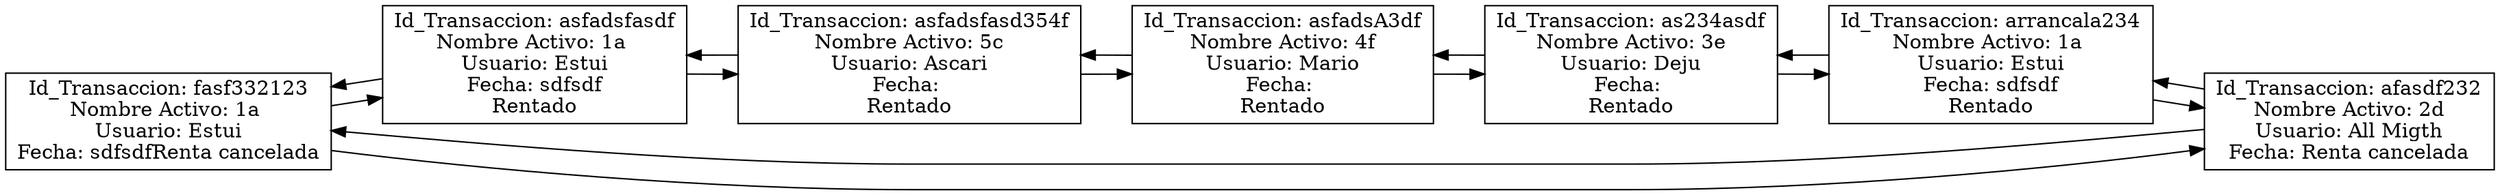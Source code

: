 digraph a{
rankdir = LR
node[shape = rectangle]
X00DEC000[label = "Id_Transaccion: fasf332123
Nombre Activo: 1a 
Usuario: Estui
Fecha: sdfsdfRenta cancelada"]
X00DEBE60[label = "Id_Transaccion: asfadsfasdf
Nombre Activo: 1a 
Usuario: Estui
Fecha: sdfsdf
Rentado"]
X00DEC340[label = "Id_Transaccion: asfadsfasd354f
Nombre Activo: 5c
Usuario: Ascari
Fecha: 
Rentado"]
X00DEC270[label = "Id_Transaccion: asfadsA3df
Nombre Activo: 4f
Usuario: Mario
Fecha: 
Rentado"]
X00DEC1A0[label = "Id_Transaccion: as234asdf
Nombre Activo: 3e
Usuario: Deju
Fecha: 
Rentado"]
X00DEBF30[label = "Id_Transaccion: arrancala234
Nombre Activo: 1a 
Usuario: Estui
Fecha: sdfsdf
Rentado"]
X00DEC0D0[label = "Id_Transaccion: afasdf232
Nombre Activo: 2d
Usuario: All Migth
Fecha: Renta cancelada"]
X00DEC000-> X00DEC0D0
X00DEC000-> X00DEBE60
X00DEBE60-> X00DEC000
X00DEBE60-> X00DEC340
X00DEC340-> X00DEBE60
X00DEC340-> X00DEC270
X00DEC270-> X00DEC340
X00DEC270-> X00DEC1A0
X00DEC1A0-> X00DEC270
X00DEC1A0-> X00DEBF30
X00DEBF30-> X00DEC1A0
X00DEBF30-> X00DEC0D0
X00DEC0D0-> X00DEBF30
X00DEC0D0-> X00DEC000
}
